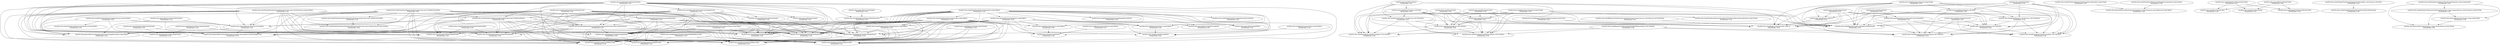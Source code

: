 digraph G {
  "org.jfree.data.time$TimePeriodValues#createCopy(int,int)" [label="org.jfree.data.time$TimePeriodValues#createCopy(int,int)\nP(Fail|Node)=0.00"];
  "org.jfree.data.time$SimpleTimePeriod#getEnd()" [label="org.jfree.data.time$SimpleTimePeriod#getEnd()\nP(Fail|Node)=0.00"];
  "org.jfree.data.time$RegularTimePeriod#getStart()" [label="org.jfree.data.time$RegularTimePeriod#getStart()\nP(Fail|Node)=0.00"];
  "org.jfree.data.time$TimePeriodValue#clone()" [label="org.jfree.data.time$TimePeriodValue#clone()\nP(Fail|Node)=0.00"];
  "org.jfree.data.time$Day#getLastMillisecond()" [label="org.jfree.data.time$Day#getLastMillisecond()\nP(Fail|Node)=0.00"];
  "org.jfree.data.general$SeriesChangeEvent#SeriesChangeEvent(java.lang.Object)" [label="org.jfree.data.general$SeriesChangeEvent#SeriesChangeEvent(java.lang.Object)\nP(Fail|Node)=0.00"];
  "org.jfree.data.time$TimePeriodValue#getPeriod()" [label="org.jfree.data.time$TimePeriodValue#getPeriod()\nP(Fail|Node)=0.00"];
  "org.jfree.data.time$TimePeriodValues#updateBounds(org.jfree.data.time.TimePeriod,int)" [label="org.jfree.data.time$TimePeriodValues#updateBounds(org.jfree.data.time.TimePeriod,int)\nP(Fail|Node)=0.00"];
  "org.jfree.data.time$Year#getLastMillisecond()" [label="org.jfree.data.time$Year#getLastMillisecond()\nP(Fail|Node)=0.00"];
  "org.jfree.data.time$Day#getFirstMillisecond()" [label="org.jfree.data.time$Day#getFirstMillisecond()\nP(Fail|Node)=0.00"];
  "org.jfree.data.general$Series#clone()" [label="org.jfree.data.general$Series#clone()\nP(Fail|Node)=0.00"];
  "org.jfree.data.time$SimpleTimePeriod#getStart()" [label="org.jfree.data.time$SimpleTimePeriod#getStart()\nP(Fail|Node)=0.00"];
  "org.jfree.data.general$Series#fireSeriesChanged()" [label="org.jfree.data.general$Series#fireSeriesChanged()\nP(Fail|Node)=0.00"];
  "org.jfree.data.general$Series#notifyListeners(org.jfree.data.general.SeriesChangeEvent)" [label="org.jfree.data.general$Series#notifyListeners(org.jfree.data.general.SeriesChangeEvent)\nP(Fail|Node)=0.00"];
  "org.jfree.data.time$RegularTimePeriod#getEnd()" [label="org.jfree.data.time$RegularTimePeriod#getEnd()\nP(Fail|Node)=0.00"];
  "org.jfree.data.time$TimePeriodValues#add(org.jfree.data.time.TimePeriodValue)" [label="org.jfree.data.time$TimePeriodValues#add(org.jfree.data.time.TimePeriodValue)\nP(Fail|Node)=0.00"];
  "org.jfree.data.time$Year#getFirstMillisecond()" [label="org.jfree.data.time$Year#getFirstMillisecond()\nP(Fail|Node)=0.00"];
  "org.jfree.data.time$TimePeriodValues#getDataItem(int)" [label="org.jfree.data.time$TimePeriodValues#getDataItem(int)\nP(Fail|Node)=0.00"];
  "org.jfree.data.time$Day#<clinit>()" [label="org.jfree.data.time$Day#<clinit>()\nP(Fail|Node)=0.00"];
  "org.jfree.data.time$RegularTimePeriod#<clinit>()" [label="org.jfree.data.time$RegularTimePeriod#<clinit>()\nP(Fail|Node)=0.00"];
  "org.jfree.data.time$Year#Year(java.util.Date,java.util.TimeZone)" [label="org.jfree.data.time$Year#Year(java.util.Date,java.util.TimeZone)\nP(Fail|Node)=0.00"];
  "org.jfree.data.time$Year#getLastMillisecond(java.util.Calendar)" [label="org.jfree.data.time$Year#getLastMillisecond(java.util.Calendar)\nP(Fail|Node)=0.00"];
  "org.jfree.data.time$Year#getFirstMillisecond(java.util.Calendar)" [label="org.jfree.data.time$Year#getFirstMillisecond(java.util.Calendar)\nP(Fail|Node)=0.00"];
  "org.jfree.data.time$RegularTimePeriod#RegularTimePeriod()" [label="org.jfree.data.time$RegularTimePeriod#RegularTimePeriod()\nP(Fail|Node)=0.00"];
  "org.jfree.data.time$Year#peg(java.util.Calendar)" [label="org.jfree.data.time$Year#peg(java.util.Calendar)\nP(Fail|Node)=0.00"];
  "org.jfree.data.time$Year#Year(java.util.Date)" [label="org.jfree.data.time$Year#Year(java.util.Date)\nP(Fail|Node)=0.00"];
  "org.jfree.data.time$TimePeriodValues#add(org.jfree.data.time.TimePeriod,java.lang.Number)" [label="org.jfree.data.time$TimePeriodValues#add(org.jfree.data.time.TimePeriod,java.lang.Number)\nP(Fail|Node)=0.00"];
  "org.jfree.data.time$TimePeriodValue#TimePeriodValue(org.jfree.data.time.TimePeriod,java.lang.Number)" [label="org.jfree.data.time$TimePeriodValue#TimePeriodValue(org.jfree.data.time.TimePeriod,java.lang.Number)\nP(Fail|Node)=0.00"];
  "org.jfree.data.time$Day#Day(java.util.Date,java.util.TimeZone)" [label="org.jfree.data.time$Day#Day(java.util.Date,java.util.TimeZone)\nP(Fail|Node)=0.00"];
  "org.jfree.data.time$Day#peg(java.util.Calendar)" [label="org.jfree.data.time$Day#peg(java.util.Calendar)\nP(Fail|Node)=0.00"];
  "org.jfree.data.time$Day#getFirstMillisecond(java.util.Calendar)" [label="org.jfree.data.time$Day#getFirstMillisecond(java.util.Calendar)\nP(Fail|Node)=0.00"];
  "org.jfree.data.time$Day#getLastMillisecond(java.util.Calendar)" [label="org.jfree.data.time$Day#getLastMillisecond(java.util.Calendar)\nP(Fail|Node)=0.00"];
  "org.jfree.data.time$TimePeriodValues#recalculateBounds()" [label="org.jfree.data.time$TimePeriodValues#recalculateBounds()\nP(Fail|Node)=0.00"];
  "org.jfree.data.time$Year#Year()" [label="org.jfree.data.time$Year#Year()\nP(Fail|Node)=0.00"];
  "org.jfree.data.time$TimePeriodValues#setDomainDescription(java.lang.String)" [label="org.jfree.data.time$TimePeriodValues#setDomainDescription(java.lang.String)\nP(Fail|Node)=0.00"];
  "org.jfree.data.general$Series#firePropertyChange(java.lang.String,java.lang.Object,java.lang.Object)" [label="org.jfree.data.general$Series#firePropertyChange(java.lang.String,java.lang.Object,java.lang.Object)\nP(Fail|Node)=0.00"];
  "org.jfree.data.time$TimePeriodValues#update(int,java.lang.Number)" [label="org.jfree.data.time$TimePeriodValues#update(int,java.lang.Number)\nP(Fail|Node)=0.00"];
  "org.jfree.data.time$TimePeriodValue#setValue(java.lang.Number)" [label="org.jfree.data.time$TimePeriodValue#setValue(java.lang.Number)\nP(Fail|Node)=0.00"];
  "org.jfree.data.time$TimePeriodValue#TimePeriodValue(org.jfree.data.time.TimePeriod,double)" [label="org.jfree.data.time$TimePeriodValue#TimePeriodValue(org.jfree.data.time.TimePeriod,double)\nP(Fail|Node)=0.00"];
  "org.jfree.data.time$Day#equals(java.lang.Object)" [label="org.jfree.data.time$Day#equals(java.lang.Object)\nP(Fail|Node)=0.00"];
  "org.jfree.data.time$Day#getSerialDate()" [label="org.jfree.data.time$Day#getSerialDate()\nP(Fail|Node)=0.00"];
  "org.jfree.data.time$RegularTimePeriod#downsize(java.lang.Class)" [label="org.jfree.data.time$RegularTimePeriod#downsize(java.lang.Class)\nP(Fail|Node)=0.00"];
  "org.jfree.data.time$Year#next()" [label="org.jfree.data.time$Year#next()\nP(Fail|Node)=0.00"];
  "org.jfree.data.time$Year#Year(int)" [label="org.jfree.data.time$Year#Year(int)\nP(Fail|Node)=0.00"];
  "org.jfree.data.time$RegularTimePeriod#createInstance(java.lang.Class,java.util.Date,java.util.TimeZone)" [label="org.jfree.data.time$RegularTimePeriod#createInstance(java.lang.Class,java.util.Date,java.util.TimeZone)\nP(Fail|Node)=0.00"];
  "org.jfree.data.time$Year#compareTo(java.lang.Object)" [label="org.jfree.data.time$Year#compareTo(java.lang.Object)\nP(Fail|Node)=0.00"];
  "org.jfree.data.time$Year#getYear()" [label="org.jfree.data.time$Year#getYear()\nP(Fail|Node)=0.00"];
  "org.jfree.data.time$Day#parseDay(java.lang.String)" [label="org.jfree.data.time$Day#parseDay(java.lang.String)\nP(Fail|Node)=0.00"];
  "org.jfree.data.time$Day#Day(java.util.Date)" [label="org.jfree.data.time$Day#Day(java.util.Date)\nP(Fail|Node)=0.00"];
  "org.jfree.data.time$TimePeriodValues#setRangeDescription(java.lang.String)" [label="org.jfree.data.time$TimePeriodValues#setRangeDescription(java.lang.String)\nP(Fail|Node)=0.00"];
  "org.jfree.data.time$RegularTimePeriod#getMiddleMillisecond(java.util.Calendar)" [label="org.jfree.data.time$RegularTimePeriod#getMiddleMillisecond(java.util.Calendar)\nP(Fail|Node)=0.00"];
  "org.jfree.data.general$Series#equals(java.lang.Object)" [label="org.jfree.data.general$Series#equals(java.lang.Object)\nP(Fail|Node)=0.00"];
  "org.jfree.data.general$Series#getDescription()" [label="org.jfree.data.general$Series#getDescription()\nP(Fail|Node)=0.00"];
  "org.jfree.data.general$Series#getKey()" [label="org.jfree.data.general$Series#getKey()\nP(Fail|Node)=0.00"];
  "org.jfree.data.time$Year#equals(java.lang.Object)" [label="org.jfree.data.time$Year#equals(java.lang.Object)\nP(Fail|Node)=0.00"];
  "org.jfree.data.time$SimpleTimePeriod#equals(java.lang.Object)" [label="org.jfree.data.time$SimpleTimePeriod#equals(java.lang.Object)\nP(Fail|Node)=0.00"];
  "org.jfree.data.time$TimePeriodValues#clone()" [label="org.jfree.data.time$TimePeriodValues#clone()\nP(Fail|Node)=0.00"];
  "org.jfree.data.time$TimePeriodValues#getItemCount()" [label="org.jfree.data.time$TimePeriodValues#getItemCount()\nP(Fail|Node)=0.00"];
  "org.jfree.data.time$SimpleTimePeriod#compareTo(java.lang.Object)" [label="org.jfree.data.time$SimpleTimePeriod#compareTo(java.lang.Object)\nP(Fail|Node)=0.00"];
  "org.jfree.data.time$TimePeriodValues#delete(int,int)" [label="org.jfree.data.time$TimePeriodValues#delete(int,int)\nP(Fail|Node)=0.00"];
  "org.jfree.data.time$Day#next()" [label="org.jfree.data.time$Day#next()\nP(Fail|Node)=0.00"];
  "org.jfree.data.time$Day#Day(org.jfree.data.time.SerialDate)" [label="org.jfree.data.time$Day#Day(org.jfree.data.time.SerialDate)\nP(Fail|Node)=0.00"];
  "org.jfree.data.time$TimePeriodValues#add(org.jfree.data.time.TimePeriod,double)" [label="org.jfree.data.time$TimePeriodValues#add(org.jfree.data.time.TimePeriod,double)\nP(Fail|Node)=0.00"];
  "org.jfree.data.time$TimePeriodValue#hashCode()" [label="org.jfree.data.time$TimePeriodValue#hashCode()\nP(Fail|Node)=0.00"];
  "org.jfree.data.time$Year#hashCode()" [label="org.jfree.data.time$Year#hashCode()\nP(Fail|Node)=0.00"];
  "org.jfree.data.time$Day#hashCode()" [label="org.jfree.data.time$Day#hashCode()\nP(Fail|Node)=0.00"];
  "org.jfree.data.time$SimpleTimePeriod#hashCode()" [label="org.jfree.data.time$SimpleTimePeriod#hashCode()\nP(Fail|Node)=0.00"];
  "org.jfree.data.time$SimpleTimePeriod#SimpleTimePeriod(java.util.Date,java.util.Date)" [label="org.jfree.data.time$SimpleTimePeriod#SimpleTimePeriod(java.util.Date,java.util.Date)\nP(Fail|Node)=0.00"];
  "org.jfree.data.time$SimpleTimePeriod#SimpleTimePeriod(long,long)" [label="org.jfree.data.time$SimpleTimePeriod#SimpleTimePeriod(long,long)\nP(Fail|Node)=0.00"];
  "org.jfree.data.general$Series#setNotify(boolean)" [label="org.jfree.data.general$Series#setNotify(boolean)\nP(Fail|Node)=0.00"];
  "org.jfree.data.time$Day#Day()" [label="org.jfree.data.time$Day#Day()\nP(Fail|Node)=0.00"];
  "org.jfree.data.time$RegularTimePeriod#toString()" [label="org.jfree.data.time$RegularTimePeriod#toString()\nP(Fail|Node)=0.00"];
  "org.jfree.data.general$Series#isEmpty()" [label="org.jfree.data.general$Series#isEmpty()\nP(Fail|Node)=0.00"];
  "org.jfree.data.time$Year#parseYear(java.lang.String)" [label="org.jfree.data.time$Year#parseYear(java.lang.String)\nP(Fail|Node)=0.00"];
  "org.jfree.data.time$TimePeriodFormatException#TimePeriodFormatException(java.lang.String)" [label="org.jfree.data.time$TimePeriodFormatException#TimePeriodFormatException(java.lang.String)\nP(Fail|Node)=0.00"];
  "org.jfree.data.time$TimePeriodValues#TimePeriodValues(java.lang.Comparable)" [label="org.jfree.data.time$TimePeriodValues#TimePeriodValues(java.lang.Comparable)\nP(Fail|Node)=0.00"];
  "org.jfree.data.general$Series#Series(java.lang.Comparable,java.lang.String)" [label="org.jfree.data.general$Series#Series(java.lang.Comparable,java.lang.String)\nP(Fail|Node)=0.00"];
  "org.jfree.data.time$TimePeriodValues#TimePeriodValues(java.lang.Comparable,java.lang.String,java.lang.String)" [label="org.jfree.data.time$TimePeriodValues#TimePeriodValues(java.lang.Comparable,java.lang.String,java.lang.String)\nP(Fail|Node)=0.00"];
  "org.jfree.data.general$Series#Series(java.lang.Comparable)" [label="org.jfree.data.general$Series#Series(java.lang.Comparable)\nP(Fail|Node)=0.00"];
  "org.jfree.data.time$TimePeriodValues#getValue(int)" [label="org.jfree.data.time$TimePeriodValues#getValue(int)\nP(Fail|Node)=0.00"];
  "org.jfree.data.time$TimePeriodValue#getValue()" [label="org.jfree.data.time$TimePeriodValue#getValue()\nP(Fail|Node)=0.00"];
  "org.jfree.data.time$TimePeriodValues#equals(java.lang.Object)" [label="org.jfree.data.time$TimePeriodValues#equals(java.lang.Object)\nP(Fail|Node)=0.00"];
  "org.jfree.data.time$TimePeriodValues#getDomainDescription()" [label="org.jfree.data.time$TimePeriodValues#getDomainDescription()\nP(Fail|Node)=0.00"];
  "org.jfree.data.time$TimePeriodValues#getRangeDescription()" [label="org.jfree.data.time$TimePeriodValues#getRangeDescription()\nP(Fail|Node)=0.00"];
  "org.jfree.data.time$TimePeriodValue#equals(java.lang.Object)" [label="org.jfree.data.time$TimePeriodValue#equals(java.lang.Object)\nP(Fail|Node)=0.00"];
  "org.jfree.data.time$Day#previous()" [label="org.jfree.data.time$Day#previous()\nP(Fail|Node)=0.00"];
  "org.jfree.data.time$TimePeriodValue#toString()" [label="org.jfree.data.time$TimePeriodValue#toString()\nP(Fail|Node)=0.00"];
  "org.jfree.data.time$Year#previous()" [label="org.jfree.data.time$Year#previous()\nP(Fail|Node)=0.00"];
  "org.jfree.data.time$Day#Day(int,int,int)" [label="org.jfree.data.time$Day#Day(int,int,int)\nP(Fail|Node)=0.00"];
  "org.jfree.data.time$RegularTimePeriod#getMiddleMillisecond()" [label="org.jfree.data.time$RegularTimePeriod#getMiddleMillisecond()\nP(Fail|Node)=0.00"];
  "org.jfree.data.general$Series#hashCode()" [label="org.jfree.data.general$Series#hashCode()\nP(Fail|Node)=0.00"];
  "org.jfree.data.time$Day#compareTo(java.lang.Object)" [label="org.jfree.data.time$Day#compareTo(java.lang.Object)\nP(Fail|Node)=0.00"];
  "org.jfree.data.time$TimePeriodValues#getTimePeriod(int)" [label="org.jfree.data.time$TimePeriodValues#getTimePeriod(int)\nP(Fail|Node)=0.00"];
  "org.jfree.data.time$TimePeriodValues#createCopy(int,int)" -> "org.jfree.data.time$SimpleTimePeriod#getEnd()";
  "org.jfree.data.time$TimePeriodValues#createCopy(int,int)" -> "org.jfree.data.time$RegularTimePeriod#getStart()";
  "org.jfree.data.time$TimePeriodValues#createCopy(int,int)" -> "org.jfree.data.time$TimePeriodValue#clone()";
  "org.jfree.data.time$TimePeriodValues#createCopy(int,int)" -> "org.jfree.data.time$Day#getLastMillisecond()";
  "org.jfree.data.time$TimePeriodValues#createCopy(int,int)" -> "org.jfree.data.general$SeriesChangeEvent#SeriesChangeEvent(java.lang.Object)";
  "org.jfree.data.time$TimePeriodValues#createCopy(int,int)" -> "org.jfree.data.time$TimePeriodValue#getPeriod()";
  "org.jfree.data.time$TimePeriodValues#createCopy(int,int)" -> "org.jfree.data.time$TimePeriodValues#updateBounds(org.jfree.data.time.TimePeriod,int)";
  "org.jfree.data.time$TimePeriodValues#createCopy(int,int)" -> "org.jfree.data.time$Year#getLastMillisecond()";
  "org.jfree.data.time$TimePeriodValues#createCopy(int,int)" -> "org.jfree.data.time$Day#getFirstMillisecond()";
  "org.jfree.data.time$TimePeriodValues#createCopy(int,int)" -> "org.jfree.data.general$Series#clone()";
  "org.jfree.data.time$TimePeriodValues#createCopy(int,int)" -> "org.jfree.data.time$SimpleTimePeriod#getStart()";
  "org.jfree.data.time$TimePeriodValues#createCopy(int,int)" -> "org.jfree.data.general$Series#fireSeriesChanged()";
  "org.jfree.data.time$TimePeriodValues#createCopy(int,int)" -> "org.jfree.data.general$Series#notifyListeners(org.jfree.data.general.SeriesChangeEvent)";
  "org.jfree.data.time$TimePeriodValues#createCopy(int,int)" -> "org.jfree.data.time$RegularTimePeriod#getEnd()";
  "org.jfree.data.time$TimePeriodValues#createCopy(int,int)" -> "org.jfree.data.time$TimePeriodValues#add(org.jfree.data.time.TimePeriodValue)";
  "org.jfree.data.time$TimePeriodValues#createCopy(int,int)" -> "org.jfree.data.time$Year#getFirstMillisecond()";
  "org.jfree.data.time$TimePeriodValues#createCopy(int,int)" -> "org.jfree.data.time$TimePeriodValues#getDataItem(int)";
  "org.jfree.data.time$RegularTimePeriod#getStart()" -> "org.jfree.data.time$Day#getFirstMillisecond()";
  "org.jfree.data.time$RegularTimePeriod#getStart()" -> "org.jfree.data.time$Year#getFirstMillisecond()";
  "org.jfree.data.time$TimePeriodValues#updateBounds(org.jfree.data.time.TimePeriod,int)" -> "org.jfree.data.time$SimpleTimePeriod#getEnd()";
  "org.jfree.data.time$TimePeriodValues#updateBounds(org.jfree.data.time.TimePeriod,int)" -> "org.jfree.data.time$RegularTimePeriod#getStart()";
  "org.jfree.data.time$TimePeriodValues#updateBounds(org.jfree.data.time.TimePeriod,int)" -> "org.jfree.data.time$Day#getLastMillisecond()";
  "org.jfree.data.time$TimePeriodValues#updateBounds(org.jfree.data.time.TimePeriod,int)" -> "org.jfree.data.time$TimePeriodValue#getPeriod()";
  "org.jfree.data.time$TimePeriodValues#updateBounds(org.jfree.data.time.TimePeriod,int)" -> "org.jfree.data.time$Year#getLastMillisecond()";
  "org.jfree.data.time$TimePeriodValues#updateBounds(org.jfree.data.time.TimePeriod,int)" -> "org.jfree.data.time$Day#getFirstMillisecond()";
  "org.jfree.data.time$TimePeriodValues#updateBounds(org.jfree.data.time.TimePeriod,int)" -> "org.jfree.data.time$SimpleTimePeriod#getStart()";
  "org.jfree.data.time$TimePeriodValues#updateBounds(org.jfree.data.time.TimePeriod,int)" -> "org.jfree.data.time$RegularTimePeriod#getEnd()";
  "org.jfree.data.time$TimePeriodValues#updateBounds(org.jfree.data.time.TimePeriod,int)" -> "org.jfree.data.time$Year#getFirstMillisecond()";
  "org.jfree.data.time$TimePeriodValues#updateBounds(org.jfree.data.time.TimePeriod,int)" -> "org.jfree.data.time$TimePeriodValues#getDataItem(int)";
  "org.jfree.data.general$Series#fireSeriesChanged()" -> "org.jfree.data.general$SeriesChangeEvent#SeriesChangeEvent(java.lang.Object)";
  "org.jfree.data.general$Series#fireSeriesChanged()" -> "org.jfree.data.general$Series#notifyListeners(org.jfree.data.general.SeriesChangeEvent)";
  "org.jfree.data.time$RegularTimePeriod#getEnd()" -> "org.jfree.data.time$Day#getLastMillisecond()";
  "org.jfree.data.time$RegularTimePeriod#getEnd()" -> "org.jfree.data.time$Year#getLastMillisecond()";
  "org.jfree.data.time$TimePeriodValues#add(org.jfree.data.time.TimePeriodValue)" -> "org.jfree.data.time$SimpleTimePeriod#getEnd()";
  "org.jfree.data.time$TimePeriodValues#add(org.jfree.data.time.TimePeriodValue)" -> "org.jfree.data.time$RegularTimePeriod#getStart()";
  "org.jfree.data.time$TimePeriodValues#add(org.jfree.data.time.TimePeriodValue)" -> "org.jfree.data.time$Day#getLastMillisecond()";
  "org.jfree.data.time$TimePeriodValues#add(org.jfree.data.time.TimePeriodValue)" -> "org.jfree.data.general$SeriesChangeEvent#SeriesChangeEvent(java.lang.Object)";
  "org.jfree.data.time$TimePeriodValues#add(org.jfree.data.time.TimePeriodValue)" -> "org.jfree.data.time$TimePeriodValue#getPeriod()";
  "org.jfree.data.time$TimePeriodValues#add(org.jfree.data.time.TimePeriodValue)" -> "org.jfree.data.time$TimePeriodValues#updateBounds(org.jfree.data.time.TimePeriod,int)";
  "org.jfree.data.time$TimePeriodValues#add(org.jfree.data.time.TimePeriodValue)" -> "org.jfree.data.time$Year#getLastMillisecond()";
  "org.jfree.data.time$TimePeriodValues#add(org.jfree.data.time.TimePeriodValue)" -> "org.jfree.data.time$Day#getFirstMillisecond()";
  "org.jfree.data.time$TimePeriodValues#add(org.jfree.data.time.TimePeriodValue)" -> "org.jfree.data.time$SimpleTimePeriod#getStart()";
  "org.jfree.data.time$TimePeriodValues#add(org.jfree.data.time.TimePeriodValue)" -> "org.jfree.data.general$Series#fireSeriesChanged()";
  "org.jfree.data.time$TimePeriodValues#add(org.jfree.data.time.TimePeriodValue)" -> "org.jfree.data.general$Series#notifyListeners(org.jfree.data.general.SeriesChangeEvent)";
  "org.jfree.data.time$TimePeriodValues#add(org.jfree.data.time.TimePeriodValue)" -> "org.jfree.data.time$RegularTimePeriod#getEnd()";
  "org.jfree.data.time$TimePeriodValues#add(org.jfree.data.time.TimePeriodValue)" -> "org.jfree.data.time$Year#getFirstMillisecond()";
  "org.jfree.data.time$TimePeriodValues#add(org.jfree.data.time.TimePeriodValue)" -> "org.jfree.data.time$TimePeriodValues#getDataItem(int)";
  "org.jfree.data.time$Day#<clinit>()" -> "org.jfree.data.time$RegularTimePeriod#<clinit>()";
  "org.jfree.data.time$Year#Year(java.util.Date,java.util.TimeZone)" -> "org.jfree.data.time$Year#getLastMillisecond(java.util.Calendar)";
  "org.jfree.data.time$Year#Year(java.util.Date,java.util.TimeZone)" -> "org.jfree.data.time$Year#getFirstMillisecond(java.util.Calendar)";
  "org.jfree.data.time$Year#Year(java.util.Date,java.util.TimeZone)" -> "org.jfree.data.time$RegularTimePeriod#RegularTimePeriod()";
  "org.jfree.data.time$Year#Year(java.util.Date,java.util.TimeZone)" -> "org.jfree.data.time$Year#peg(java.util.Calendar)";
  "org.jfree.data.time$Year#peg(java.util.Calendar)" -> "org.jfree.data.time$Year#getLastMillisecond(java.util.Calendar)";
  "org.jfree.data.time$Year#peg(java.util.Calendar)" -> "org.jfree.data.time$Year#getFirstMillisecond(java.util.Calendar)";
  "org.jfree.data.time$Year#Year(java.util.Date)" -> "org.jfree.data.time$Year#Year(java.util.Date,java.util.TimeZone)";
  "org.jfree.data.time$Year#Year(java.util.Date)" -> "org.jfree.data.time$Year#getLastMillisecond(java.util.Calendar)";
  "org.jfree.data.time$Year#Year(java.util.Date)" -> "org.jfree.data.time$RegularTimePeriod#<clinit>()";
  "org.jfree.data.time$Year#Year(java.util.Date)" -> "org.jfree.data.time$Year#getFirstMillisecond(java.util.Calendar)";
  "org.jfree.data.time$Year#Year(java.util.Date)" -> "org.jfree.data.time$RegularTimePeriod#RegularTimePeriod()";
  "org.jfree.data.time$Year#Year(java.util.Date)" -> "org.jfree.data.time$Year#peg(java.util.Calendar)";
  "org.jfree.data.time$TimePeriodValues#add(org.jfree.data.time.TimePeriod,java.lang.Number)" -> "org.jfree.data.time$SimpleTimePeriod#getEnd()";
  "org.jfree.data.time$TimePeriodValues#add(org.jfree.data.time.TimePeriod,java.lang.Number)" -> "org.jfree.data.time$RegularTimePeriod#getStart()";
  "org.jfree.data.time$TimePeriodValues#add(org.jfree.data.time.TimePeriod,java.lang.Number)" -> "org.jfree.data.time$Day#getLastMillisecond()";
  "org.jfree.data.time$TimePeriodValues#add(org.jfree.data.time.TimePeriod,java.lang.Number)" -> "org.jfree.data.general$SeriesChangeEvent#SeriesChangeEvent(java.lang.Object)";
  "org.jfree.data.time$TimePeriodValues#add(org.jfree.data.time.TimePeriod,java.lang.Number)" -> "org.jfree.data.time$TimePeriodValue#getPeriod()";
  "org.jfree.data.time$TimePeriodValues#add(org.jfree.data.time.TimePeriod,java.lang.Number)" -> "org.jfree.data.time$TimePeriodValues#updateBounds(org.jfree.data.time.TimePeriod,int)";
  "org.jfree.data.time$TimePeriodValues#add(org.jfree.data.time.TimePeriod,java.lang.Number)" -> "org.jfree.data.time$Year#getLastMillisecond()";
  "org.jfree.data.time$TimePeriodValues#add(org.jfree.data.time.TimePeriod,java.lang.Number)" -> "org.jfree.data.time$Day#getFirstMillisecond()";
  "org.jfree.data.time$TimePeriodValues#add(org.jfree.data.time.TimePeriod,java.lang.Number)" -> "org.jfree.data.time$TimePeriodValue#TimePeriodValue(org.jfree.data.time.TimePeriod,java.lang.Number)";
  "org.jfree.data.time$TimePeriodValues#add(org.jfree.data.time.TimePeriod,java.lang.Number)" -> "org.jfree.data.time$SimpleTimePeriod#getStart()";
  "org.jfree.data.time$TimePeriodValues#add(org.jfree.data.time.TimePeriod,java.lang.Number)" -> "org.jfree.data.general$Series#fireSeriesChanged()";
  "org.jfree.data.time$TimePeriodValues#add(org.jfree.data.time.TimePeriod,java.lang.Number)" -> "org.jfree.data.general$Series#notifyListeners(org.jfree.data.general.SeriesChangeEvent)";
  "org.jfree.data.time$TimePeriodValues#add(org.jfree.data.time.TimePeriod,java.lang.Number)" -> "org.jfree.data.time$RegularTimePeriod#getEnd()";
  "org.jfree.data.time$TimePeriodValues#add(org.jfree.data.time.TimePeriod,java.lang.Number)" -> "org.jfree.data.time$TimePeriodValues#add(org.jfree.data.time.TimePeriodValue)";
  "org.jfree.data.time$TimePeriodValues#add(org.jfree.data.time.TimePeriod,java.lang.Number)" -> "org.jfree.data.time$Year#getFirstMillisecond()";
  "org.jfree.data.time$TimePeriodValues#add(org.jfree.data.time.TimePeriod,java.lang.Number)" -> "org.jfree.data.time$TimePeriodValues#getDataItem(int)";
  "org.jfree.data.time$Day#Day(java.util.Date,java.util.TimeZone)" -> "org.jfree.data.time$Day#peg(java.util.Calendar)";
  "org.jfree.data.time$Day#Day(java.util.Date,java.util.TimeZone)" -> "org.jfree.data.time$Day#getFirstMillisecond(java.util.Calendar)";
  "org.jfree.data.time$Day#Day(java.util.Date,java.util.TimeZone)" -> "org.jfree.data.time$RegularTimePeriod#RegularTimePeriod()";
  "org.jfree.data.time$Day#Day(java.util.Date,java.util.TimeZone)" -> "org.jfree.data.time$Day#getLastMillisecond(java.util.Calendar)";
  "org.jfree.data.time$Day#peg(java.util.Calendar)" -> "org.jfree.data.time$Day#getFirstMillisecond(java.util.Calendar)";
  "org.jfree.data.time$Day#peg(java.util.Calendar)" -> "org.jfree.data.time$Day#getLastMillisecond(java.util.Calendar)";
  "org.jfree.data.time$TimePeriodValues#recalculateBounds()" -> "org.jfree.data.time$SimpleTimePeriod#getEnd()";
  "org.jfree.data.time$TimePeriodValues#recalculateBounds()" -> "org.jfree.data.time$RegularTimePeriod#getStart()";
  "org.jfree.data.time$TimePeriodValues#recalculateBounds()" -> "org.jfree.data.time$Day#getLastMillisecond()";
  "org.jfree.data.time$TimePeriodValues#recalculateBounds()" -> "org.jfree.data.time$TimePeriodValue#getPeriod()";
  "org.jfree.data.time$TimePeriodValues#recalculateBounds()" -> "org.jfree.data.time$TimePeriodValues#updateBounds(org.jfree.data.time.TimePeriod,int)";
  "org.jfree.data.time$TimePeriodValues#recalculateBounds()" -> "org.jfree.data.time$Year#getLastMillisecond()";
  "org.jfree.data.time$TimePeriodValues#recalculateBounds()" -> "org.jfree.data.time$Day#getFirstMillisecond()";
  "org.jfree.data.time$TimePeriodValues#recalculateBounds()" -> "org.jfree.data.time$SimpleTimePeriod#getStart()";
  "org.jfree.data.time$TimePeriodValues#recalculateBounds()" -> "org.jfree.data.time$RegularTimePeriod#getEnd()";
  "org.jfree.data.time$TimePeriodValues#recalculateBounds()" -> "org.jfree.data.time$Year#getFirstMillisecond()";
  "org.jfree.data.time$TimePeriodValues#recalculateBounds()" -> "org.jfree.data.time$TimePeriodValues#getDataItem(int)";
  "org.jfree.data.time$Year#Year()" -> "org.jfree.data.time$Year#Year(java.util.Date,java.util.TimeZone)";
  "org.jfree.data.time$Year#Year()" -> "org.jfree.data.time$Year#Year(java.util.Date)";
  "org.jfree.data.time$Year#Year()" -> "org.jfree.data.time$Year#getLastMillisecond(java.util.Calendar)";
  "org.jfree.data.time$Year#Year()" -> "org.jfree.data.time$RegularTimePeriod#<clinit>()";
  "org.jfree.data.time$Year#Year()" -> "org.jfree.data.time$Year#getFirstMillisecond(java.util.Calendar)";
  "org.jfree.data.time$Year#Year()" -> "org.jfree.data.time$RegularTimePeriod#RegularTimePeriod()";
  "org.jfree.data.time$Year#Year()" -> "org.jfree.data.time$Year#peg(java.util.Calendar)";
  "org.jfree.data.time$TimePeriodValues#setDomainDescription(java.lang.String)" -> "org.jfree.data.general$Series#firePropertyChange(java.lang.String,java.lang.Object,java.lang.Object)";
  "org.jfree.data.time$TimePeriodValues#update(int,java.lang.Number)" -> "org.jfree.data.general$SeriesChangeEvent#SeriesChangeEvent(java.lang.Object)";
  "org.jfree.data.time$TimePeriodValues#update(int,java.lang.Number)" -> "org.jfree.data.time$TimePeriodValue#setValue(java.lang.Number)";
  "org.jfree.data.time$TimePeriodValues#update(int,java.lang.Number)" -> "org.jfree.data.general$Series#fireSeriesChanged()";
  "org.jfree.data.time$TimePeriodValues#update(int,java.lang.Number)" -> "org.jfree.data.general$Series#notifyListeners(org.jfree.data.general.SeriesChangeEvent)";
  "org.jfree.data.time$TimePeriodValues#update(int,java.lang.Number)" -> "org.jfree.data.time$TimePeriodValues#getDataItem(int)";
  "org.jfree.data.time$TimePeriodValue#TimePeriodValue(org.jfree.data.time.TimePeriod,double)" -> "org.jfree.data.time$TimePeriodValue#TimePeriodValue(org.jfree.data.time.TimePeriod,java.lang.Number)";
  "org.jfree.data.time$Day#equals(java.lang.Object)" -> "org.jfree.data.time$Day#getSerialDate()";
  "org.jfree.data.time$RegularTimePeriod#downsize(java.lang.Class)" -> "org.jfree.data.time$RegularTimePeriod#<clinit>()";
  "org.jfree.data.time$Year#next()" -> "org.jfree.data.time$Year#getLastMillisecond(java.util.Calendar)";
  "org.jfree.data.time$Year#next()" -> "org.jfree.data.time$RegularTimePeriod#<clinit>()";
  "org.jfree.data.time$Year#next()" -> "org.jfree.data.time$Year#getFirstMillisecond(java.util.Calendar)";
  "org.jfree.data.time$Year#next()" -> "org.jfree.data.time$Year#Year(int)";
  "org.jfree.data.time$Year#next()" -> "org.jfree.data.time$RegularTimePeriod#RegularTimePeriod()";
  "org.jfree.data.time$Year#next()" -> "org.jfree.data.time$Year#peg(java.util.Calendar)";
  "org.jfree.data.time$Year#Year(int)" -> "org.jfree.data.time$Year#getLastMillisecond(java.util.Calendar)";
  "org.jfree.data.time$Year#Year(int)" -> "org.jfree.data.time$Year#getFirstMillisecond(java.util.Calendar)";
  "org.jfree.data.time$Year#Year(int)" -> "org.jfree.data.time$RegularTimePeriod#RegularTimePeriod()";
  "org.jfree.data.time$Year#Year(int)" -> "org.jfree.data.time$Year#peg(java.util.Calendar)";
  "org.jfree.data.time$RegularTimePeriod#createInstance(java.lang.Class,java.util.Date,java.util.TimeZone)" -> "org.jfree.data.time$RegularTimePeriod#<clinit>()";
  "org.jfree.data.time$Year#compareTo(java.lang.Object)" -> "org.jfree.data.time$Year#getYear()";
  "org.jfree.data.time$Day#parseDay(java.lang.String)" -> "org.jfree.data.time$Day#<clinit>()";
  "org.jfree.data.time$Day#parseDay(java.lang.String)" -> "org.jfree.data.time$Day#Day(java.util.Date,java.util.TimeZone)";
  "org.jfree.data.time$Day#parseDay(java.lang.String)" -> "org.jfree.data.time$Day#Day(java.util.Date)";
  "org.jfree.data.time$Day#parseDay(java.lang.String)" -> "org.jfree.data.time$Day#peg(java.util.Calendar)";
  "org.jfree.data.time$Day#parseDay(java.lang.String)" -> "org.jfree.data.time$Day#getFirstMillisecond(java.util.Calendar)";
  "org.jfree.data.time$Day#parseDay(java.lang.String)" -> "org.jfree.data.time$RegularTimePeriod#<clinit>()";
  "org.jfree.data.time$Day#parseDay(java.lang.String)" -> "org.jfree.data.time$RegularTimePeriod#RegularTimePeriod()";
  "org.jfree.data.time$Day#parseDay(java.lang.String)" -> "org.jfree.data.time$Day#getLastMillisecond(java.util.Calendar)";
  "org.jfree.data.time$Day#Day(java.util.Date)" -> "org.jfree.data.time$Day#Day(java.util.Date,java.util.TimeZone)";
  "org.jfree.data.time$Day#Day(java.util.Date)" -> "org.jfree.data.time$Day#peg(java.util.Calendar)";
  "org.jfree.data.time$Day#Day(java.util.Date)" -> "org.jfree.data.time$Day#getFirstMillisecond(java.util.Calendar)";
  "org.jfree.data.time$Day#Day(java.util.Date)" -> "org.jfree.data.time$RegularTimePeriod#<clinit>()";
  "org.jfree.data.time$Day#Day(java.util.Date)" -> "org.jfree.data.time$RegularTimePeriod#RegularTimePeriod()";
  "org.jfree.data.time$Day#Day(java.util.Date)" -> "org.jfree.data.time$Day#getLastMillisecond(java.util.Calendar)";
  "org.jfree.data.time$TimePeriodValues#setRangeDescription(java.lang.String)" -> "org.jfree.data.general$Series#firePropertyChange(java.lang.String,java.lang.Object,java.lang.Object)";
  "org.jfree.data.time$RegularTimePeriod#getMiddleMillisecond(java.util.Calendar)" -> "org.jfree.data.time$Year#getLastMillisecond(java.util.Calendar)";
  "org.jfree.data.time$RegularTimePeriod#getMiddleMillisecond(java.util.Calendar)" -> "org.jfree.data.time$Day#getFirstMillisecond(java.util.Calendar)";
  "org.jfree.data.time$RegularTimePeriod#getMiddleMillisecond(java.util.Calendar)" -> "org.jfree.data.time$Year#getFirstMillisecond(java.util.Calendar)";
  "org.jfree.data.time$RegularTimePeriod#getMiddleMillisecond(java.util.Calendar)" -> "org.jfree.data.time$Day#getLastMillisecond(java.util.Calendar)";
  "org.jfree.data.general$Series#equals(java.lang.Object)" -> "org.jfree.data.time$SimpleTimePeriod#getEnd()";
  "org.jfree.data.general$Series#equals(java.lang.Object)" -> "org.jfree.data.time$RegularTimePeriod#getStart()";
  "org.jfree.data.general$Series#equals(java.lang.Object)" -> "org.jfree.data.time$Day#getLastMillisecond()";
  "org.jfree.data.general$Series#equals(java.lang.Object)" -> "org.jfree.data.time$Day#equals(java.lang.Object)";
  "org.jfree.data.general$Series#equals(java.lang.Object)" -> "org.jfree.data.time$Day#getSerialDate()";
  "org.jfree.data.general$Series#equals(java.lang.Object)" -> "org.jfree.data.time$Year#getYear()";
  "org.jfree.data.general$Series#equals(java.lang.Object)" -> "org.jfree.data.general$Series#getDescription()";
  "org.jfree.data.general$Series#equals(java.lang.Object)" -> "org.jfree.data.time$Year#getLastMillisecond()";
  "org.jfree.data.general$Series#equals(java.lang.Object)" -> "org.jfree.data.time$Day#getFirstMillisecond()";
  "org.jfree.data.general$Series#equals(java.lang.Object)" -> "org.jfree.data.time$SimpleTimePeriod#getStart()";
  "org.jfree.data.general$Series#equals(java.lang.Object)" -> "org.jfree.data.time$RegularTimePeriod#getEnd()";
  "org.jfree.data.general$Series#equals(java.lang.Object)" -> "org.jfree.data.general$Series#getKey()";
  "org.jfree.data.general$Series#equals(java.lang.Object)" -> "org.jfree.data.time$Year#getFirstMillisecond()";
  "org.jfree.data.general$Series#equals(java.lang.Object)" -> "org.jfree.data.time$Year#equals(java.lang.Object)";
  "org.jfree.data.general$Series#equals(java.lang.Object)" -> "org.jfree.data.time$SimpleTimePeriod#equals(java.lang.Object)";
  "org.jfree.data.time$Year#equals(java.lang.Object)" -> "org.jfree.data.time$Year#getYear()";
  "org.jfree.data.time$SimpleTimePeriod#equals(java.lang.Object)" -> "org.jfree.data.time$SimpleTimePeriod#getEnd()";
  "org.jfree.data.time$SimpleTimePeriod#equals(java.lang.Object)" -> "org.jfree.data.time$RegularTimePeriod#getStart()";
  "org.jfree.data.time$SimpleTimePeriod#equals(java.lang.Object)" -> "org.jfree.data.time$Day#getLastMillisecond()";
  "org.jfree.data.time$SimpleTimePeriod#equals(java.lang.Object)" -> "org.jfree.data.time$Year#getLastMillisecond()";
  "org.jfree.data.time$SimpleTimePeriod#equals(java.lang.Object)" -> "org.jfree.data.time$Day#getFirstMillisecond()";
  "org.jfree.data.time$SimpleTimePeriod#equals(java.lang.Object)" -> "org.jfree.data.time$SimpleTimePeriod#getStart()";
  "org.jfree.data.time$SimpleTimePeriod#equals(java.lang.Object)" -> "org.jfree.data.time$RegularTimePeriod#getEnd()";
  "org.jfree.data.time$SimpleTimePeriod#equals(java.lang.Object)" -> "org.jfree.data.time$Year#getFirstMillisecond()";
  "org.jfree.data.time$TimePeriodValues#clone()" -> "org.jfree.data.time$TimePeriodValues#createCopy(int,int)";
  "org.jfree.data.time$TimePeriodValues#clone()" -> "org.jfree.data.time$SimpleTimePeriod#getEnd()";
  "org.jfree.data.time$TimePeriodValues#clone()" -> "org.jfree.data.time$RegularTimePeriod#getStart()";
  "org.jfree.data.time$TimePeriodValues#clone()" -> "org.jfree.data.time$TimePeriodValue#clone()";
  "org.jfree.data.time$TimePeriodValues#clone()" -> "org.jfree.data.time$Day#getLastMillisecond()";
  "org.jfree.data.time$TimePeriodValues#clone()" -> "org.jfree.data.general$SeriesChangeEvent#SeriesChangeEvent(java.lang.Object)";
  "org.jfree.data.time$TimePeriodValues#clone()" -> "org.jfree.data.time$TimePeriodValue#getPeriod()";
  "org.jfree.data.time$TimePeriodValues#clone()" -> "org.jfree.data.time$TimePeriodValues#updateBounds(org.jfree.data.time.TimePeriod,int)";
  "org.jfree.data.time$TimePeriodValues#clone()" -> "org.jfree.data.time$Year#getLastMillisecond()";
  "org.jfree.data.time$TimePeriodValues#clone()" -> "org.jfree.data.time$Day#getFirstMillisecond()";
  "org.jfree.data.time$TimePeriodValues#clone()" -> "org.jfree.data.general$Series#clone()";
  "org.jfree.data.time$TimePeriodValues#clone()" -> "org.jfree.data.time$SimpleTimePeriod#getStart()";
  "org.jfree.data.time$TimePeriodValues#clone()" -> "org.jfree.data.general$Series#fireSeriesChanged()";
  "org.jfree.data.time$TimePeriodValues#clone()" -> "org.jfree.data.general$Series#notifyListeners(org.jfree.data.general.SeriesChangeEvent)";
  "org.jfree.data.time$TimePeriodValues#clone()" -> "org.jfree.data.time$RegularTimePeriod#getEnd()";
  "org.jfree.data.time$TimePeriodValues#clone()" -> "org.jfree.data.time$TimePeriodValues#add(org.jfree.data.time.TimePeriodValue)";
  "org.jfree.data.time$TimePeriodValues#clone()" -> "org.jfree.data.time$Year#getFirstMillisecond()";
  "org.jfree.data.time$TimePeriodValues#clone()" -> "org.jfree.data.time$TimePeriodValues#getDataItem(int)";
  "org.jfree.data.time$TimePeriodValues#clone()" -> "org.jfree.data.time$TimePeriodValues#getItemCount()";
  "org.jfree.data.time$SimpleTimePeriod#compareTo(java.lang.Object)" -> "org.jfree.data.time$SimpleTimePeriod#getEnd()";
  "org.jfree.data.time$SimpleTimePeriod#compareTo(java.lang.Object)" -> "org.jfree.data.time$RegularTimePeriod#getStart()";
  "org.jfree.data.time$SimpleTimePeriod#compareTo(java.lang.Object)" -> "org.jfree.data.time$Day#getLastMillisecond()";
  "org.jfree.data.time$SimpleTimePeriod#compareTo(java.lang.Object)" -> "org.jfree.data.time$Year#getLastMillisecond()";
  "org.jfree.data.time$SimpleTimePeriod#compareTo(java.lang.Object)" -> "org.jfree.data.time$Day#getFirstMillisecond()";
  "org.jfree.data.time$SimpleTimePeriod#compareTo(java.lang.Object)" -> "org.jfree.data.time$SimpleTimePeriod#getStart()";
  "org.jfree.data.time$SimpleTimePeriod#compareTo(java.lang.Object)" -> "org.jfree.data.time$RegularTimePeriod#getEnd()";
  "org.jfree.data.time$SimpleTimePeriod#compareTo(java.lang.Object)" -> "org.jfree.data.time$Year#getFirstMillisecond()";
  "org.jfree.data.time$TimePeriodValues#delete(int,int)" -> "org.jfree.data.time$SimpleTimePeriod#getEnd()";
  "org.jfree.data.time$TimePeriodValues#delete(int,int)" -> "org.jfree.data.time$RegularTimePeriod#getStart()";
  "org.jfree.data.time$TimePeriodValues#delete(int,int)" -> "org.jfree.data.time$TimePeriodValues#recalculateBounds()";
  "org.jfree.data.time$TimePeriodValues#delete(int,int)" -> "org.jfree.data.time$Day#getLastMillisecond()";
  "org.jfree.data.time$TimePeriodValues#delete(int,int)" -> "org.jfree.data.general$SeriesChangeEvent#SeriesChangeEvent(java.lang.Object)";
  "org.jfree.data.time$TimePeriodValues#delete(int,int)" -> "org.jfree.data.time$TimePeriodValue#getPeriod()";
  "org.jfree.data.time$TimePeriodValues#delete(int,int)" -> "org.jfree.data.time$TimePeriodValues#updateBounds(org.jfree.data.time.TimePeriod,int)";
  "org.jfree.data.time$TimePeriodValues#delete(int,int)" -> "org.jfree.data.time$Year#getLastMillisecond()";
  "org.jfree.data.time$TimePeriodValues#delete(int,int)" -> "org.jfree.data.time$Day#getFirstMillisecond()";
  "org.jfree.data.time$TimePeriodValues#delete(int,int)" -> "org.jfree.data.time$SimpleTimePeriod#getStart()";
  "org.jfree.data.time$TimePeriodValues#delete(int,int)" -> "org.jfree.data.general$Series#fireSeriesChanged()";
  "org.jfree.data.time$TimePeriodValues#delete(int,int)" -> "org.jfree.data.general$Series#notifyListeners(org.jfree.data.general.SeriesChangeEvent)";
  "org.jfree.data.time$TimePeriodValues#delete(int,int)" -> "org.jfree.data.time$RegularTimePeriod#getEnd()";
  "org.jfree.data.time$TimePeriodValues#delete(int,int)" -> "org.jfree.data.time$Year#getFirstMillisecond()";
  "org.jfree.data.time$TimePeriodValues#delete(int,int)" -> "org.jfree.data.time$TimePeriodValues#getDataItem(int)";
  "org.jfree.data.time$Day#next()" -> "org.jfree.data.time$Day#<clinit>()";
  "org.jfree.data.time$Day#next()" -> "org.jfree.data.time$Day#Day(org.jfree.data.time.SerialDate)";
  "org.jfree.data.time$Day#next()" -> "org.jfree.data.time$Day#peg(java.util.Calendar)";
  "org.jfree.data.time$Day#next()" -> "org.jfree.data.time$Day#getFirstMillisecond(java.util.Calendar)";
  "org.jfree.data.time$Day#next()" -> "org.jfree.data.time$RegularTimePeriod#<clinit>()";
  "org.jfree.data.time$Day#next()" -> "org.jfree.data.time$RegularTimePeriod#RegularTimePeriod()";
  "org.jfree.data.time$Day#next()" -> "org.jfree.data.time$Day#getLastMillisecond(java.util.Calendar)";
  "org.jfree.data.time$Day#Day(org.jfree.data.time.SerialDate)" -> "org.jfree.data.time$Day#peg(java.util.Calendar)";
  "org.jfree.data.time$Day#Day(org.jfree.data.time.SerialDate)" -> "org.jfree.data.time$Day#getFirstMillisecond(java.util.Calendar)";
  "org.jfree.data.time$Day#Day(org.jfree.data.time.SerialDate)" -> "org.jfree.data.time$RegularTimePeriod#RegularTimePeriod()";
  "org.jfree.data.time$Day#Day(org.jfree.data.time.SerialDate)" -> "org.jfree.data.time$Day#getLastMillisecond(java.util.Calendar)";
  "org.jfree.data.time$TimePeriodValues#add(org.jfree.data.time.TimePeriod,double)" -> "org.jfree.data.time$SimpleTimePeriod#getEnd()";
  "org.jfree.data.time$TimePeriodValues#add(org.jfree.data.time.TimePeriod,double)" -> "org.jfree.data.time$RegularTimePeriod#getStart()";
  "org.jfree.data.time$TimePeriodValues#add(org.jfree.data.time.TimePeriod,double)" -> "org.jfree.data.time$Day#getLastMillisecond()";
  "org.jfree.data.time$TimePeriodValues#add(org.jfree.data.time.TimePeriod,double)" -> "org.jfree.data.general$SeriesChangeEvent#SeriesChangeEvent(java.lang.Object)";
  "org.jfree.data.time$TimePeriodValues#add(org.jfree.data.time.TimePeriod,double)" -> "org.jfree.data.time$TimePeriodValue#TimePeriodValue(org.jfree.data.time.TimePeriod,double)";
  "org.jfree.data.time$TimePeriodValues#add(org.jfree.data.time.TimePeriod,double)" -> "org.jfree.data.time$TimePeriodValue#getPeriod()";
  "org.jfree.data.time$TimePeriodValues#add(org.jfree.data.time.TimePeriod,double)" -> "org.jfree.data.time$TimePeriodValues#updateBounds(org.jfree.data.time.TimePeriod,int)";
  "org.jfree.data.time$TimePeriodValues#add(org.jfree.data.time.TimePeriod,double)" -> "org.jfree.data.time$Year#getLastMillisecond()";
  "org.jfree.data.time$TimePeriodValues#add(org.jfree.data.time.TimePeriod,double)" -> "org.jfree.data.time$Day#getFirstMillisecond()";
  "org.jfree.data.time$TimePeriodValues#add(org.jfree.data.time.TimePeriod,double)" -> "org.jfree.data.time$TimePeriodValue#TimePeriodValue(org.jfree.data.time.TimePeriod,java.lang.Number)";
  "org.jfree.data.time$TimePeriodValues#add(org.jfree.data.time.TimePeriod,double)" -> "org.jfree.data.time$SimpleTimePeriod#getStart()";
  "org.jfree.data.time$TimePeriodValues#add(org.jfree.data.time.TimePeriod,double)" -> "org.jfree.data.general$Series#fireSeriesChanged()";
  "org.jfree.data.time$TimePeriodValues#add(org.jfree.data.time.TimePeriod,double)" -> "org.jfree.data.general$Series#notifyListeners(org.jfree.data.general.SeriesChangeEvent)";
  "org.jfree.data.time$TimePeriodValues#add(org.jfree.data.time.TimePeriod,double)" -> "org.jfree.data.time$RegularTimePeriod#getEnd()";
  "org.jfree.data.time$TimePeriodValues#add(org.jfree.data.time.TimePeriod,double)" -> "org.jfree.data.time$TimePeriodValues#add(org.jfree.data.time.TimePeriodValue)";
  "org.jfree.data.time$TimePeriodValues#add(org.jfree.data.time.TimePeriod,double)" -> "org.jfree.data.time$Year#getFirstMillisecond()";
  "org.jfree.data.time$TimePeriodValues#add(org.jfree.data.time.TimePeriod,double)" -> "org.jfree.data.time$TimePeriodValues#getDataItem(int)";
  "org.jfree.data.time$TimePeriodValue#hashCode()" -> "org.jfree.data.time$Year#hashCode()";
  "org.jfree.data.time$TimePeriodValue#hashCode()" -> "org.jfree.data.time$Day#hashCode()";
  "org.jfree.data.time$TimePeriodValue#hashCode()" -> "org.jfree.data.time$SimpleTimePeriod#hashCode()";
  "org.jfree.data.time$SimpleTimePeriod#SimpleTimePeriod(java.util.Date,java.util.Date)" -> "org.jfree.data.time$SimpleTimePeriod#SimpleTimePeriod(long,long)";
  "org.jfree.data.general$Series#setNotify(boolean)" -> "org.jfree.data.general$SeriesChangeEvent#SeriesChangeEvent(java.lang.Object)";
  "org.jfree.data.general$Series#setNotify(boolean)" -> "org.jfree.data.general$Series#fireSeriesChanged()";
  "org.jfree.data.general$Series#setNotify(boolean)" -> "org.jfree.data.general$Series#notifyListeners(org.jfree.data.general.SeriesChangeEvent)";
  "org.jfree.data.time$Day#Day()" -> "org.jfree.data.time$Day#Day(java.util.Date,java.util.TimeZone)";
  "org.jfree.data.time$Day#Day()" -> "org.jfree.data.time$Day#Day(java.util.Date)";
  "org.jfree.data.time$Day#Day()" -> "org.jfree.data.time$Day#peg(java.util.Calendar)";
  "org.jfree.data.time$Day#Day()" -> "org.jfree.data.time$Day#getFirstMillisecond(java.util.Calendar)";
  "org.jfree.data.time$Day#Day()" -> "org.jfree.data.time$RegularTimePeriod#<clinit>()";
  "org.jfree.data.time$Day#Day()" -> "org.jfree.data.time$RegularTimePeriod#RegularTimePeriod()";
  "org.jfree.data.time$Day#Day()" -> "org.jfree.data.time$Day#getLastMillisecond(java.util.Calendar)";
  "org.jfree.data.time$RegularTimePeriod#toString()" -> "org.jfree.data.time$RegularTimePeriod#getStart()";
  "org.jfree.data.time$RegularTimePeriod#toString()" -> "org.jfree.data.time$Day#getFirstMillisecond()";
  "org.jfree.data.time$RegularTimePeriod#toString()" -> "org.jfree.data.time$Year#getFirstMillisecond()";
  "org.jfree.data.general$Series#isEmpty()" -> "org.jfree.data.time$TimePeriodValues#getItemCount()";
  "org.jfree.data.time$Year#parseYear(java.lang.String)" -> "org.jfree.data.time$TimePeriodFormatException#TimePeriodFormatException(java.lang.String)";
  "org.jfree.data.time$Year#parseYear(java.lang.String)" -> "org.jfree.data.time$Year#getLastMillisecond(java.util.Calendar)";
  "org.jfree.data.time$Year#parseYear(java.lang.String)" -> "org.jfree.data.time$RegularTimePeriod#<clinit>()";
  "org.jfree.data.time$Year#parseYear(java.lang.String)" -> "org.jfree.data.time$Year#getFirstMillisecond(java.util.Calendar)";
  "org.jfree.data.time$Year#parseYear(java.lang.String)" -> "org.jfree.data.time$Year#Year(int)";
  "org.jfree.data.time$Year#parseYear(java.lang.String)" -> "org.jfree.data.time$RegularTimePeriod#RegularTimePeriod()";
  "org.jfree.data.time$Year#parseYear(java.lang.String)" -> "org.jfree.data.time$Year#peg(java.util.Calendar)";
  "org.jfree.data.time$TimePeriodValues#TimePeriodValues(java.lang.Comparable)" -> "org.jfree.data.general$Series#Series(java.lang.Comparable,java.lang.String)";
  "org.jfree.data.time$TimePeriodValues#TimePeriodValues(java.lang.Comparable)" -> "org.jfree.data.time$TimePeriodValues#TimePeriodValues(java.lang.Comparable,java.lang.String,java.lang.String)";
  "org.jfree.data.time$TimePeriodValues#TimePeriodValues(java.lang.Comparable)" -> "org.jfree.data.general$Series#Series(java.lang.Comparable)";
  "org.jfree.data.time$TimePeriodValues#TimePeriodValues(java.lang.Comparable,java.lang.String,java.lang.String)" -> "org.jfree.data.general$Series#Series(java.lang.Comparable,java.lang.String)";
  "org.jfree.data.time$TimePeriodValues#TimePeriodValues(java.lang.Comparable,java.lang.String,java.lang.String)" -> "org.jfree.data.general$Series#Series(java.lang.Comparable)";
  "org.jfree.data.general$Series#Series(java.lang.Comparable)" -> "org.jfree.data.general$Series#Series(java.lang.Comparable,java.lang.String)";
  "org.jfree.data.time$TimePeriodValues#getValue(int)" -> "org.jfree.data.time$TimePeriodValue#getValue()";
  "org.jfree.data.time$TimePeriodValues#getValue(int)" -> "org.jfree.data.time$TimePeriodValues#getDataItem(int)";
  "org.jfree.data.time$TimePeriodValues#equals(java.lang.Object)" -> "org.jfree.data.time$SimpleTimePeriod#getEnd()";
  "org.jfree.data.time$TimePeriodValues#equals(java.lang.Object)" -> "org.jfree.data.time$RegularTimePeriod#getStart()";
  "org.jfree.data.time$TimePeriodValues#equals(java.lang.Object)" -> "org.jfree.data.time$Day#getLastMillisecond()";
  "org.jfree.data.time$TimePeriodValues#equals(java.lang.Object)" -> "org.jfree.data.time$Day#equals(java.lang.Object)";
  "org.jfree.data.time$TimePeriodValues#equals(java.lang.Object)" -> "org.jfree.data.time$TimePeriodValues#getDomainDescription()";
  "org.jfree.data.time$TimePeriodValues#equals(java.lang.Object)" -> "org.jfree.data.time$Day#getSerialDate()";
  "org.jfree.data.time$TimePeriodValues#equals(java.lang.Object)" -> "org.jfree.data.time$Year#getYear()";
  "org.jfree.data.time$TimePeriodValues#equals(java.lang.Object)" -> "org.jfree.data.general$Series#getDescription()";
  "org.jfree.data.time$TimePeriodValues#equals(java.lang.Object)" -> "org.jfree.data.general$Series#equals(java.lang.Object)";
  "org.jfree.data.time$TimePeriodValues#equals(java.lang.Object)" -> "org.jfree.data.time$Year#getLastMillisecond()";
  "org.jfree.data.time$TimePeriodValues#equals(java.lang.Object)" -> "org.jfree.data.time$Day#getFirstMillisecond()";
  "org.jfree.data.time$TimePeriodValues#equals(java.lang.Object)" -> "org.jfree.data.time$SimpleTimePeriod#getStart()";
  "org.jfree.data.time$TimePeriodValues#equals(java.lang.Object)" -> "org.jfree.data.time$RegularTimePeriod#getEnd()";
  "org.jfree.data.time$TimePeriodValues#equals(java.lang.Object)" -> "org.jfree.data.general$Series#getKey()";
  "org.jfree.data.time$TimePeriodValues#equals(java.lang.Object)" -> "org.jfree.data.time$Year#getFirstMillisecond()";
  "org.jfree.data.time$TimePeriodValues#equals(java.lang.Object)" -> "org.jfree.data.time$TimePeriodValues#getDataItem(int)";
  "org.jfree.data.time$TimePeriodValues#equals(java.lang.Object)" -> "org.jfree.data.time$TimePeriodValues#getRangeDescription()";
  "org.jfree.data.time$TimePeriodValues#equals(java.lang.Object)" -> "org.jfree.data.time$Year#equals(java.lang.Object)";
  "org.jfree.data.time$TimePeriodValues#equals(java.lang.Object)" -> "org.jfree.data.time$TimePeriodValue#equals(java.lang.Object)";
  "org.jfree.data.time$TimePeriodValues#equals(java.lang.Object)" -> "org.jfree.data.time$TimePeriodValues#getItemCount()";
  "org.jfree.data.time$TimePeriodValues#equals(java.lang.Object)" -> "org.jfree.data.time$SimpleTimePeriod#equals(java.lang.Object)";
  "org.jfree.data.time$TimePeriodValue#equals(java.lang.Object)" -> "org.jfree.data.time$SimpleTimePeriod#getEnd()";
  "org.jfree.data.time$TimePeriodValue#equals(java.lang.Object)" -> "org.jfree.data.time$RegularTimePeriod#getStart()";
  "org.jfree.data.time$TimePeriodValue#equals(java.lang.Object)" -> "org.jfree.data.time$Day#getLastMillisecond()";
  "org.jfree.data.time$TimePeriodValue#equals(java.lang.Object)" -> "org.jfree.data.time$Day#equals(java.lang.Object)";
  "org.jfree.data.time$TimePeriodValue#equals(java.lang.Object)" -> "org.jfree.data.time$Day#getSerialDate()";
  "org.jfree.data.time$TimePeriodValue#equals(java.lang.Object)" -> "org.jfree.data.time$Year#getYear()";
  "org.jfree.data.time$TimePeriodValue#equals(java.lang.Object)" -> "org.jfree.data.time$Year#getLastMillisecond()";
  "org.jfree.data.time$TimePeriodValue#equals(java.lang.Object)" -> "org.jfree.data.time$Day#getFirstMillisecond()";
  "org.jfree.data.time$TimePeriodValue#equals(java.lang.Object)" -> "org.jfree.data.time$SimpleTimePeriod#getStart()";
  "org.jfree.data.time$TimePeriodValue#equals(java.lang.Object)" -> "org.jfree.data.time$RegularTimePeriod#getEnd()";
  "org.jfree.data.time$TimePeriodValue#equals(java.lang.Object)" -> "org.jfree.data.time$Year#getFirstMillisecond()";
  "org.jfree.data.time$TimePeriodValue#equals(java.lang.Object)" -> "org.jfree.data.time$Year#equals(java.lang.Object)";
  "org.jfree.data.time$TimePeriodValue#equals(java.lang.Object)" -> "org.jfree.data.time$SimpleTimePeriod#equals(java.lang.Object)";
  "org.jfree.data.time$Day#previous()" -> "org.jfree.data.time$Day#<clinit>()";
  "org.jfree.data.time$Day#previous()" -> "org.jfree.data.time$Day#Day(org.jfree.data.time.SerialDate)";
  "org.jfree.data.time$Day#previous()" -> "org.jfree.data.time$Day#peg(java.util.Calendar)";
  "org.jfree.data.time$Day#previous()" -> "org.jfree.data.time$Day#getFirstMillisecond(java.util.Calendar)";
  "org.jfree.data.time$Day#previous()" -> "org.jfree.data.time$RegularTimePeriod#<clinit>()";
  "org.jfree.data.time$Day#previous()" -> "org.jfree.data.time$RegularTimePeriod#RegularTimePeriod()";
  "org.jfree.data.time$Day#previous()" -> "org.jfree.data.time$Day#getLastMillisecond(java.util.Calendar)";
  "org.jfree.data.time$TimePeriodValue#toString()" -> "org.jfree.data.time$TimePeriodValue#getPeriod()";
  "org.jfree.data.time$TimePeriodValue#toString()" -> "org.jfree.data.time$TimePeriodValue#getValue()";
  "org.jfree.data.time$Year#previous()" -> "org.jfree.data.time$Year#getLastMillisecond(java.util.Calendar)";
  "org.jfree.data.time$Year#previous()" -> "org.jfree.data.time$RegularTimePeriod#<clinit>()";
  "org.jfree.data.time$Year#previous()" -> "org.jfree.data.time$Year#getFirstMillisecond(java.util.Calendar)";
  "org.jfree.data.time$Year#previous()" -> "org.jfree.data.time$Year#Year(int)";
  "org.jfree.data.time$Year#previous()" -> "org.jfree.data.time$RegularTimePeriod#RegularTimePeriod()";
  "org.jfree.data.time$Year#previous()" -> "org.jfree.data.time$Year#peg(java.util.Calendar)";
  "org.jfree.data.time$Day#Day(int,int,int)" -> "org.jfree.data.time$Day#peg(java.util.Calendar)";
  "org.jfree.data.time$Day#Day(int,int,int)" -> "org.jfree.data.time$Day#getFirstMillisecond(java.util.Calendar)";
  "org.jfree.data.time$Day#Day(int,int,int)" -> "org.jfree.data.time$RegularTimePeriod#RegularTimePeriod()";
  "org.jfree.data.time$Day#Day(int,int,int)" -> "org.jfree.data.time$Day#getLastMillisecond(java.util.Calendar)";
  "org.jfree.data.time$RegularTimePeriod#getMiddleMillisecond()" -> "org.jfree.data.time$Day#getLastMillisecond()";
  "org.jfree.data.time$RegularTimePeriod#getMiddleMillisecond()" -> "org.jfree.data.time$Year#getLastMillisecond()";
  "org.jfree.data.time$RegularTimePeriod#getMiddleMillisecond()" -> "org.jfree.data.time$Day#getFirstMillisecond()";
  "org.jfree.data.time$RegularTimePeriod#getMiddleMillisecond()" -> "org.jfree.data.time$Year#getFirstMillisecond()";
  "org.jfree.data.general$Series#hashCode()" -> "org.jfree.data.time$Year#hashCode()";
  "org.jfree.data.general$Series#hashCode()" -> "org.jfree.data.time$Day#hashCode()";
  "org.jfree.data.general$Series#hashCode()" -> "org.jfree.data.time$SimpleTimePeriod#hashCode()";
  "org.jfree.data.time$Day#compareTo(java.lang.Object)" -> "org.jfree.data.time$Day#getSerialDate()";
  "org.jfree.data.time$TimePeriodValues#getTimePeriod(int)" -> "org.jfree.data.time$TimePeriodValue#getPeriod()";
  "org.jfree.data.time$TimePeriodValues#getTimePeriod(int)" -> "org.jfree.data.time$TimePeriodValues#getDataItem(int)";
}
